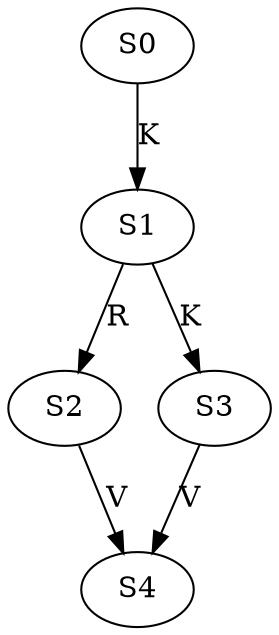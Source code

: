 strict digraph  {
	S0 -> S1 [ label = K ];
	S1 -> S2 [ label = R ];
	S1 -> S3 [ label = K ];
	S2 -> S4 [ label = V ];
	S3 -> S4 [ label = V ];
}

